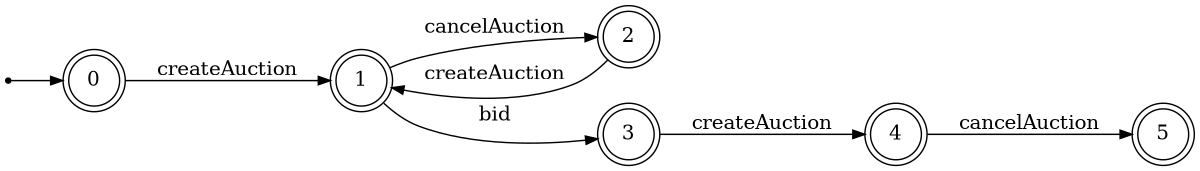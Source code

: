 digraph {
	ranksep=0.5 size="8, 8"
	rankdir=LR
	Initial [label="" fontsize=14.0 shape=point]
	0 [fontsize=14.0 shape=doublecircle]
	1 [fontsize=14.0 shape=doublecircle]
	2 [fontsize=14.0 shape=doublecircle]
	3 [fontsize=14.0 shape=doublecircle]
	4 [fontsize=14.0 shape=doublecircle]
	5 [fontsize=14.0 shape=doublecircle]
	Initial -> 0 [arrowsize=0.85]
	0 -> 1 [label=" createAuction " arrowsize=0.85 fontsize=14.0]
	1 -> 3 [label=" bid " arrowsize=0.85 fontsize=14.0]
	1 -> 2 [label=" cancelAuction " arrowsize=0.85 fontsize=14.0]
	2 -> 1 [label=" createAuction " arrowsize=0.85 fontsize=14.0]
	3 -> 4 [label=" createAuction " arrowsize=0.85 fontsize=14.0]
	4 -> 5 [label=" cancelAuction " arrowsize=0.85 fontsize=14.0]
}
